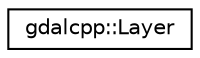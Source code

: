 digraph "Graphical Class Hierarchy"
{
 // LATEX_PDF_SIZE
  edge [fontname="Helvetica",fontsize="10",labelfontname="Helvetica",labelfontsize="10"];
  node [fontname="Helvetica",fontsize="10",shape=record];
  rankdir="LR";
  Node0 [label="gdalcpp::Layer",height=0.2,width=0.4,color="black", fillcolor="white", style="filled",URL="$classgdalcpp_1_1_layer.html",tooltip=" "];
}
